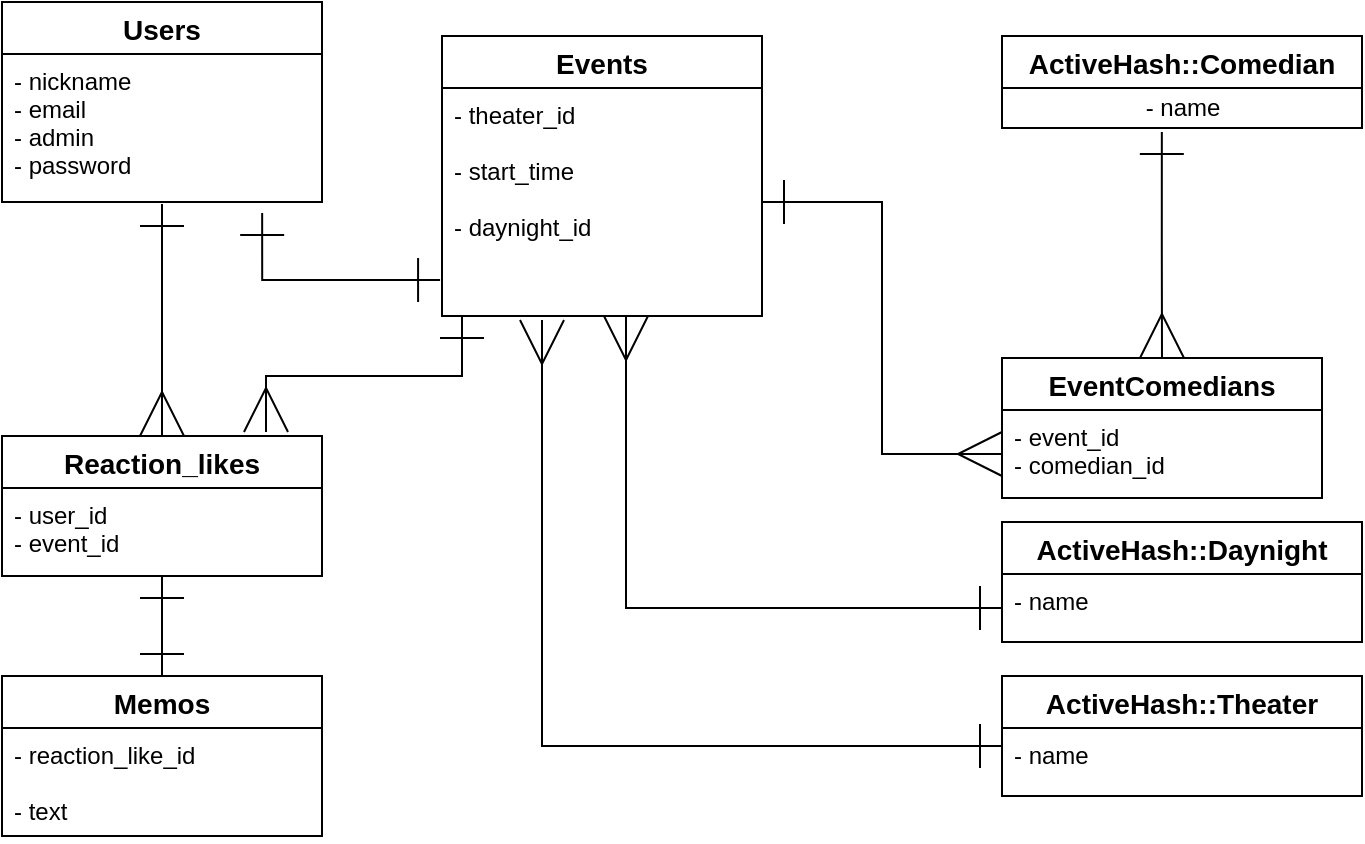 <mxfile>
    <diagram id="W5xqhr1ypmPFygJtir-R" name="ページ1">
        <mxGraphModel dx="777" dy="627" grid="1" gridSize="10" guides="1" tooltips="1" connect="1" arrows="1" fold="1" page="1" pageScale="1" pageWidth="827" pageHeight="1169" math="0" shadow="0">
            <root>
                <mxCell id="0"/>
                <mxCell id="1" parent="0"/>
                <mxCell id="2" value="Users" style="swimlane;fontStyle=1;childLayout=stackLayout;horizontal=1;startSize=26;horizontalStack=0;resizeParent=1;resizeParentMax=0;resizeLast=0;collapsible=1;marginBottom=0;align=center;fontSize=14;" parent="1" vertex="1">
                    <mxGeometry x="60" y="63" width="160" height="100" as="geometry"/>
                </mxCell>
                <mxCell id="3" value="- nickname&#10;- email&#10;- admin&#10;- password" style="text;strokeColor=none;fillColor=none;spacingLeft=4;spacingRight=4;overflow=hidden;rotatable=0;points=[[0,0.5],[1,0.5]];portConstraint=eastwest;fontSize=12;" parent="2" vertex="1">
                    <mxGeometry y="26" width="160" height="74" as="geometry"/>
                </mxCell>
                <mxCell id="4" value="Events" style="swimlane;fontStyle=1;childLayout=stackLayout;horizontal=1;startSize=26;horizontalStack=0;resizeParent=1;resizeParentMax=0;resizeLast=0;collapsible=1;marginBottom=0;align=center;fontSize=14;" parent="1" vertex="1">
                    <mxGeometry x="280" y="80" width="160" height="140" as="geometry"/>
                </mxCell>
                <mxCell id="5" value="- theater_id&#10;&#10;- start_time&#10;&#10;- daynight_id" style="text;strokeColor=none;fillColor=none;spacingLeft=4;spacingRight=4;overflow=hidden;rotatable=0;points=[[0,0.5],[1,0.5]];portConstraint=eastwest;fontSize=12;" parent="4" vertex="1">
                    <mxGeometry y="26" width="160" height="114" as="geometry"/>
                </mxCell>
                <mxCell id="10" value="Reaction_likes" style="swimlane;fontStyle=1;childLayout=stackLayout;horizontal=1;startSize=26;horizontalStack=0;resizeParent=1;resizeParentMax=0;resizeLast=0;collapsible=1;marginBottom=0;align=center;fontSize=14;" parent="1" vertex="1">
                    <mxGeometry x="60" y="280" width="160" height="70" as="geometry"/>
                </mxCell>
                <mxCell id="11" value="- user_id&#10;- event_id" style="text;strokeColor=none;fillColor=none;spacingLeft=4;spacingRight=4;overflow=hidden;rotatable=0;points=[[0,0.5],[1,0.5]];portConstraint=eastwest;fontSize=12;" parent="10" vertex="1">
                    <mxGeometry y="26" width="160" height="44" as="geometry"/>
                </mxCell>
                <mxCell id="12" value="Memos" style="swimlane;fontStyle=1;childLayout=stackLayout;horizontal=1;startSize=26;horizontalStack=0;resizeParent=1;resizeParentMax=0;resizeLast=0;collapsible=1;marginBottom=0;align=center;fontSize=14;" parent="1" vertex="1">
                    <mxGeometry x="60" y="400" width="160" height="80" as="geometry"/>
                </mxCell>
                <mxCell id="13" value="- reaction_like_id&#10;&#10;- text" style="text;strokeColor=none;fillColor=none;spacingLeft=4;spacingRight=4;overflow=hidden;rotatable=0;points=[[0,0.5],[1,0.5]];portConstraint=eastwest;fontSize=12;" parent="12" vertex="1">
                    <mxGeometry y="26" width="160" height="54" as="geometry"/>
                </mxCell>
                <mxCell id="14" value="EventComedians" style="swimlane;fontStyle=1;childLayout=stackLayout;horizontal=1;startSize=26;horizontalStack=0;resizeParent=1;resizeParentMax=0;resizeLast=0;collapsible=1;marginBottom=0;align=center;fontSize=14;" parent="1" vertex="1">
                    <mxGeometry x="560" y="241" width="160" height="70" as="geometry"/>
                </mxCell>
                <mxCell id="15" value="- event_id&#10;- comedian_id" style="text;strokeColor=none;fillColor=none;spacingLeft=4;spacingRight=4;overflow=hidden;rotatable=0;points=[[0,0.5],[1,0.5]];portConstraint=eastwest;fontSize=12;" parent="14" vertex="1">
                    <mxGeometry y="26" width="160" height="44" as="geometry"/>
                </mxCell>
                <mxCell id="33" value="ActiveHash::Comedian" style="swimlane;fontStyle=1;childLayout=stackLayout;horizontal=1;startSize=26;horizontalStack=0;resizeParent=1;resizeParentMax=0;resizeLast=0;collapsible=1;marginBottom=0;align=center;fontSize=14;" parent="1" vertex="1">
                    <mxGeometry x="560" y="80" width="180" height="46" as="geometry"/>
                </mxCell>
                <mxCell id="51" value="&lt;span style=&quot;text-align: left&quot;&gt;-&amp;nbsp;name&lt;/span&gt;" style="text;html=1;align=center;verticalAlign=middle;resizable=0;points=[];autosize=1;strokeColor=none;" parent="33" vertex="1">
                    <mxGeometry y="26" width="180" height="20" as="geometry"/>
                </mxCell>
                <mxCell id="36" value="ActiveHash::Daynight" style="swimlane;fontStyle=1;childLayout=stackLayout;horizontal=1;startSize=26;horizontalStack=0;resizeParent=1;resizeParentMax=0;resizeLast=0;collapsible=1;marginBottom=0;align=center;fontSize=14;" parent="1" vertex="1">
                    <mxGeometry x="560" y="323" width="180" height="60" as="geometry"/>
                </mxCell>
                <mxCell id="37" value="- name" style="text;strokeColor=none;fillColor=none;spacingLeft=4;spacingRight=4;overflow=hidden;rotatable=0;points=[[0,0.5],[1,0.5]];portConstraint=eastwest;fontSize=12;" parent="36" vertex="1">
                    <mxGeometry y="26" width="180" height="34" as="geometry"/>
                </mxCell>
                <mxCell id="38" value="ActiveHash::Theater" style="swimlane;fontStyle=1;childLayout=stackLayout;horizontal=1;startSize=26;horizontalStack=0;resizeParent=1;resizeParentMax=0;resizeLast=0;collapsible=1;marginBottom=0;align=center;fontSize=14;" parent="1" vertex="1">
                    <mxGeometry x="560" y="400" width="180" height="60" as="geometry"/>
                </mxCell>
                <mxCell id="39" value="- name" style="text;strokeColor=none;fillColor=none;spacingLeft=4;spacingRight=4;overflow=hidden;rotatable=0;points=[[0,0.5],[1,0.5]];portConstraint=eastwest;fontSize=12;" parent="38" vertex="1">
                    <mxGeometry y="26" width="180" height="34" as="geometry"/>
                </mxCell>
                <mxCell id="40" style="edgeStyle=orthogonalEdgeStyle;rounded=0;orthogonalLoop=1;jettySize=auto;html=1;exitX=1;exitY=0.5;exitDx=0;exitDy=0;entryX=0;entryY=0.5;entryDx=0;entryDy=0;endArrow=ERmany;endFill=0;endSize=20;startSize=20;startArrow=ERone;startFill=0;" parent="1" source="5" target="15" edge="1">
                    <mxGeometry relative="1" as="geometry"/>
                </mxCell>
                <mxCell id="44" style="edgeStyle=orthogonalEdgeStyle;rounded=0;orthogonalLoop=1;jettySize=auto;html=1;exitX=0.575;exitY=1;exitDx=0;exitDy=0;entryX=0;entryY=0.5;entryDx=0;entryDy=0;endArrow=ERone;endFill=0;endSize=20;startSize=20;startArrow=ERmany;startFill=0;exitPerimeter=0;" parent="1" source="5" target="37" edge="1">
                    <mxGeometry relative="1" as="geometry">
                        <mxPoint x="330" y="301" as="sourcePoint"/>
                        <mxPoint x="450" y="422" as="targetPoint"/>
                    </mxGeometry>
                </mxCell>
                <mxCell id="45" style="edgeStyle=orthogonalEdgeStyle;rounded=0;orthogonalLoop=1;jettySize=auto;html=1;entryX=0;entryY=0.5;entryDx=0;entryDy=0;endArrow=ERone;endFill=0;endSize=20;startSize=20;startArrow=ERmany;startFill=0;" parent="1" edge="1">
                    <mxGeometry relative="1" as="geometry">
                        <mxPoint x="330" y="222" as="sourcePoint"/>
                        <mxPoint x="560" y="435" as="targetPoint"/>
                        <Array as="points">
                            <mxPoint x="330" y="435"/>
                        </Array>
                    </mxGeometry>
                </mxCell>
                <mxCell id="46" style="edgeStyle=orthogonalEdgeStyle;rounded=0;orthogonalLoop=1;jettySize=auto;html=1;exitX=0.5;exitY=0;exitDx=0;exitDy=0;endArrow=ERone;endFill=0;endSize=20;startSize=20;startArrow=ERmany;startFill=0;" parent="1" source="10" edge="1">
                    <mxGeometry relative="1" as="geometry">
                        <mxPoint x="140" y="274" as="sourcePoint"/>
                        <mxPoint x="140" y="164" as="targetPoint"/>
                        <Array as="points">
                            <mxPoint x="140" y="210"/>
                            <mxPoint x="140" y="210"/>
                        </Array>
                    </mxGeometry>
                </mxCell>
                <mxCell id="47" style="edgeStyle=orthogonalEdgeStyle;rounded=0;orthogonalLoop=1;jettySize=auto;html=1;entryX=0.5;entryY=0;entryDx=0;entryDy=0;endArrow=ERmany;endFill=0;endSize=20;startSize=20;startArrow=ERone;startFill=0;exitX=0.444;exitY=1.1;exitDx=0;exitDy=0;exitPerimeter=0;" parent="1" source="51" target="14" edge="1">
                    <mxGeometry relative="1" as="geometry">
                        <mxPoint x="640" y="130" as="sourcePoint"/>
                        <mxPoint x="570" y="294" as="targetPoint"/>
                        <Array as="points"/>
                    </mxGeometry>
                </mxCell>
                <mxCell id="48" style="edgeStyle=orthogonalEdgeStyle;rounded=0;orthogonalLoop=1;jettySize=auto;html=1;endArrow=ERone;endFill=0;endSize=20;startSize=20;startArrow=ERone;startFill=0;" parent="1" edge="1">
                    <mxGeometry relative="1" as="geometry">
                        <mxPoint x="140" y="400" as="sourcePoint"/>
                        <mxPoint x="139.5" y="350" as="targetPoint"/>
                        <Array as="points">
                            <mxPoint x="139.5" y="350"/>
                            <mxPoint x="139.5" y="350"/>
                        </Array>
                    </mxGeometry>
                </mxCell>
                <mxCell id="49" style="edgeStyle=orthogonalEdgeStyle;rounded=0;orthogonalLoop=1;jettySize=auto;html=1;endArrow=ERone;endFill=0;endSize=20;startSize=20;startArrow=ERone;startFill=0;entryX=0.813;entryY=1.074;entryDx=0;entryDy=0;entryPerimeter=0;exitX=-0.006;exitY=0.842;exitDx=0;exitDy=0;exitPerimeter=0;" parent="1" source="5" target="3" edge="1">
                    <mxGeometry relative="1" as="geometry">
                        <mxPoint x="149.5" y="410" as="sourcePoint"/>
                        <mxPoint x="149.5" y="360" as="targetPoint"/>
                        <Array as="points">
                            <mxPoint x="190" y="202"/>
                        </Array>
                    </mxGeometry>
                </mxCell>
                <mxCell id="50" style="edgeStyle=orthogonalEdgeStyle;rounded=0;orthogonalLoop=1;jettySize=auto;html=1;exitX=0.825;exitY=-0.029;exitDx=0;exitDy=0;endArrow=ERone;endFill=0;endSize=20;startSize=20;startArrow=ERmany;startFill=0;exitPerimeter=0;" parent="1" source="10" edge="1">
                    <mxGeometry relative="1" as="geometry">
                        <mxPoint x="290" y="336" as="sourcePoint"/>
                        <mxPoint x="290" y="220" as="targetPoint"/>
                        <Array as="points">
                            <mxPoint x="192" y="250"/>
                            <mxPoint x="290" y="250"/>
                        </Array>
                    </mxGeometry>
                </mxCell>
            </root>
        </mxGraphModel>
    </diagram>
</mxfile>